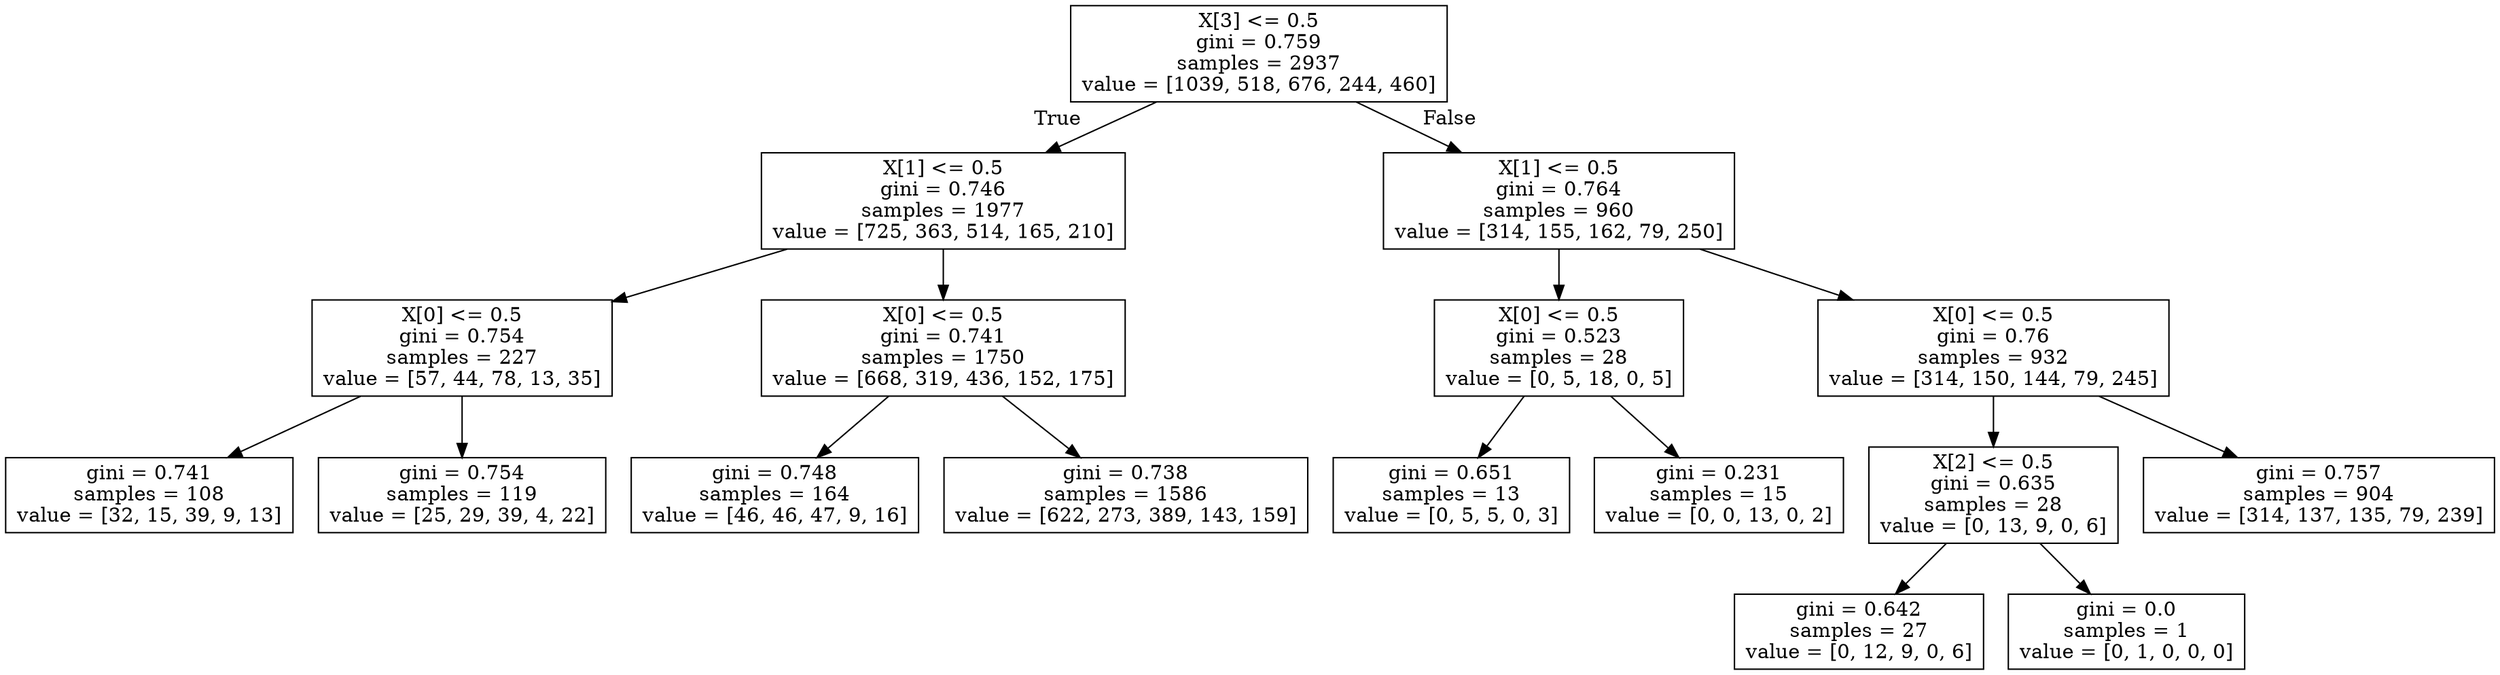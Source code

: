 digraph Tree {
node [shape=box] ;
0 [label="X[3] <= 0.5\ngini = 0.759\nsamples = 2937\nvalue = [1039, 518, 676, 244, 460]"] ;
1 [label="X[1] <= 0.5\ngini = 0.746\nsamples = 1977\nvalue = [725, 363, 514, 165, 210]"] ;
0 -> 1 [labeldistance=2.5, labelangle=45, headlabel="True"] ;
2 [label="X[0] <= 0.5\ngini = 0.754\nsamples = 227\nvalue = [57, 44, 78, 13, 35]"] ;
1 -> 2 ;
3 [label="gini = 0.741\nsamples = 108\nvalue = [32, 15, 39, 9, 13]"] ;
2 -> 3 ;
4 [label="gini = 0.754\nsamples = 119\nvalue = [25, 29, 39, 4, 22]"] ;
2 -> 4 ;
5 [label="X[0] <= 0.5\ngini = 0.741\nsamples = 1750\nvalue = [668, 319, 436, 152, 175]"] ;
1 -> 5 ;
6 [label="gini = 0.748\nsamples = 164\nvalue = [46, 46, 47, 9, 16]"] ;
5 -> 6 ;
7 [label="gini = 0.738\nsamples = 1586\nvalue = [622, 273, 389, 143, 159]"] ;
5 -> 7 ;
8 [label="X[1] <= 0.5\ngini = 0.764\nsamples = 960\nvalue = [314, 155, 162, 79, 250]"] ;
0 -> 8 [labeldistance=2.5, labelangle=-45, headlabel="False"] ;
9 [label="X[0] <= 0.5\ngini = 0.523\nsamples = 28\nvalue = [0, 5, 18, 0, 5]"] ;
8 -> 9 ;
10 [label="gini = 0.651\nsamples = 13\nvalue = [0, 5, 5, 0, 3]"] ;
9 -> 10 ;
11 [label="gini = 0.231\nsamples = 15\nvalue = [0, 0, 13, 0, 2]"] ;
9 -> 11 ;
12 [label="X[0] <= 0.5\ngini = 0.76\nsamples = 932\nvalue = [314, 150, 144, 79, 245]"] ;
8 -> 12 ;
13 [label="X[2] <= 0.5\ngini = 0.635\nsamples = 28\nvalue = [0, 13, 9, 0, 6]"] ;
12 -> 13 ;
14 [label="gini = 0.642\nsamples = 27\nvalue = [0, 12, 9, 0, 6]"] ;
13 -> 14 ;
15 [label="gini = 0.0\nsamples = 1\nvalue = [0, 1, 0, 0, 0]"] ;
13 -> 15 ;
16 [label="gini = 0.757\nsamples = 904\nvalue = [314, 137, 135, 79, 239]"] ;
12 -> 16 ;
}